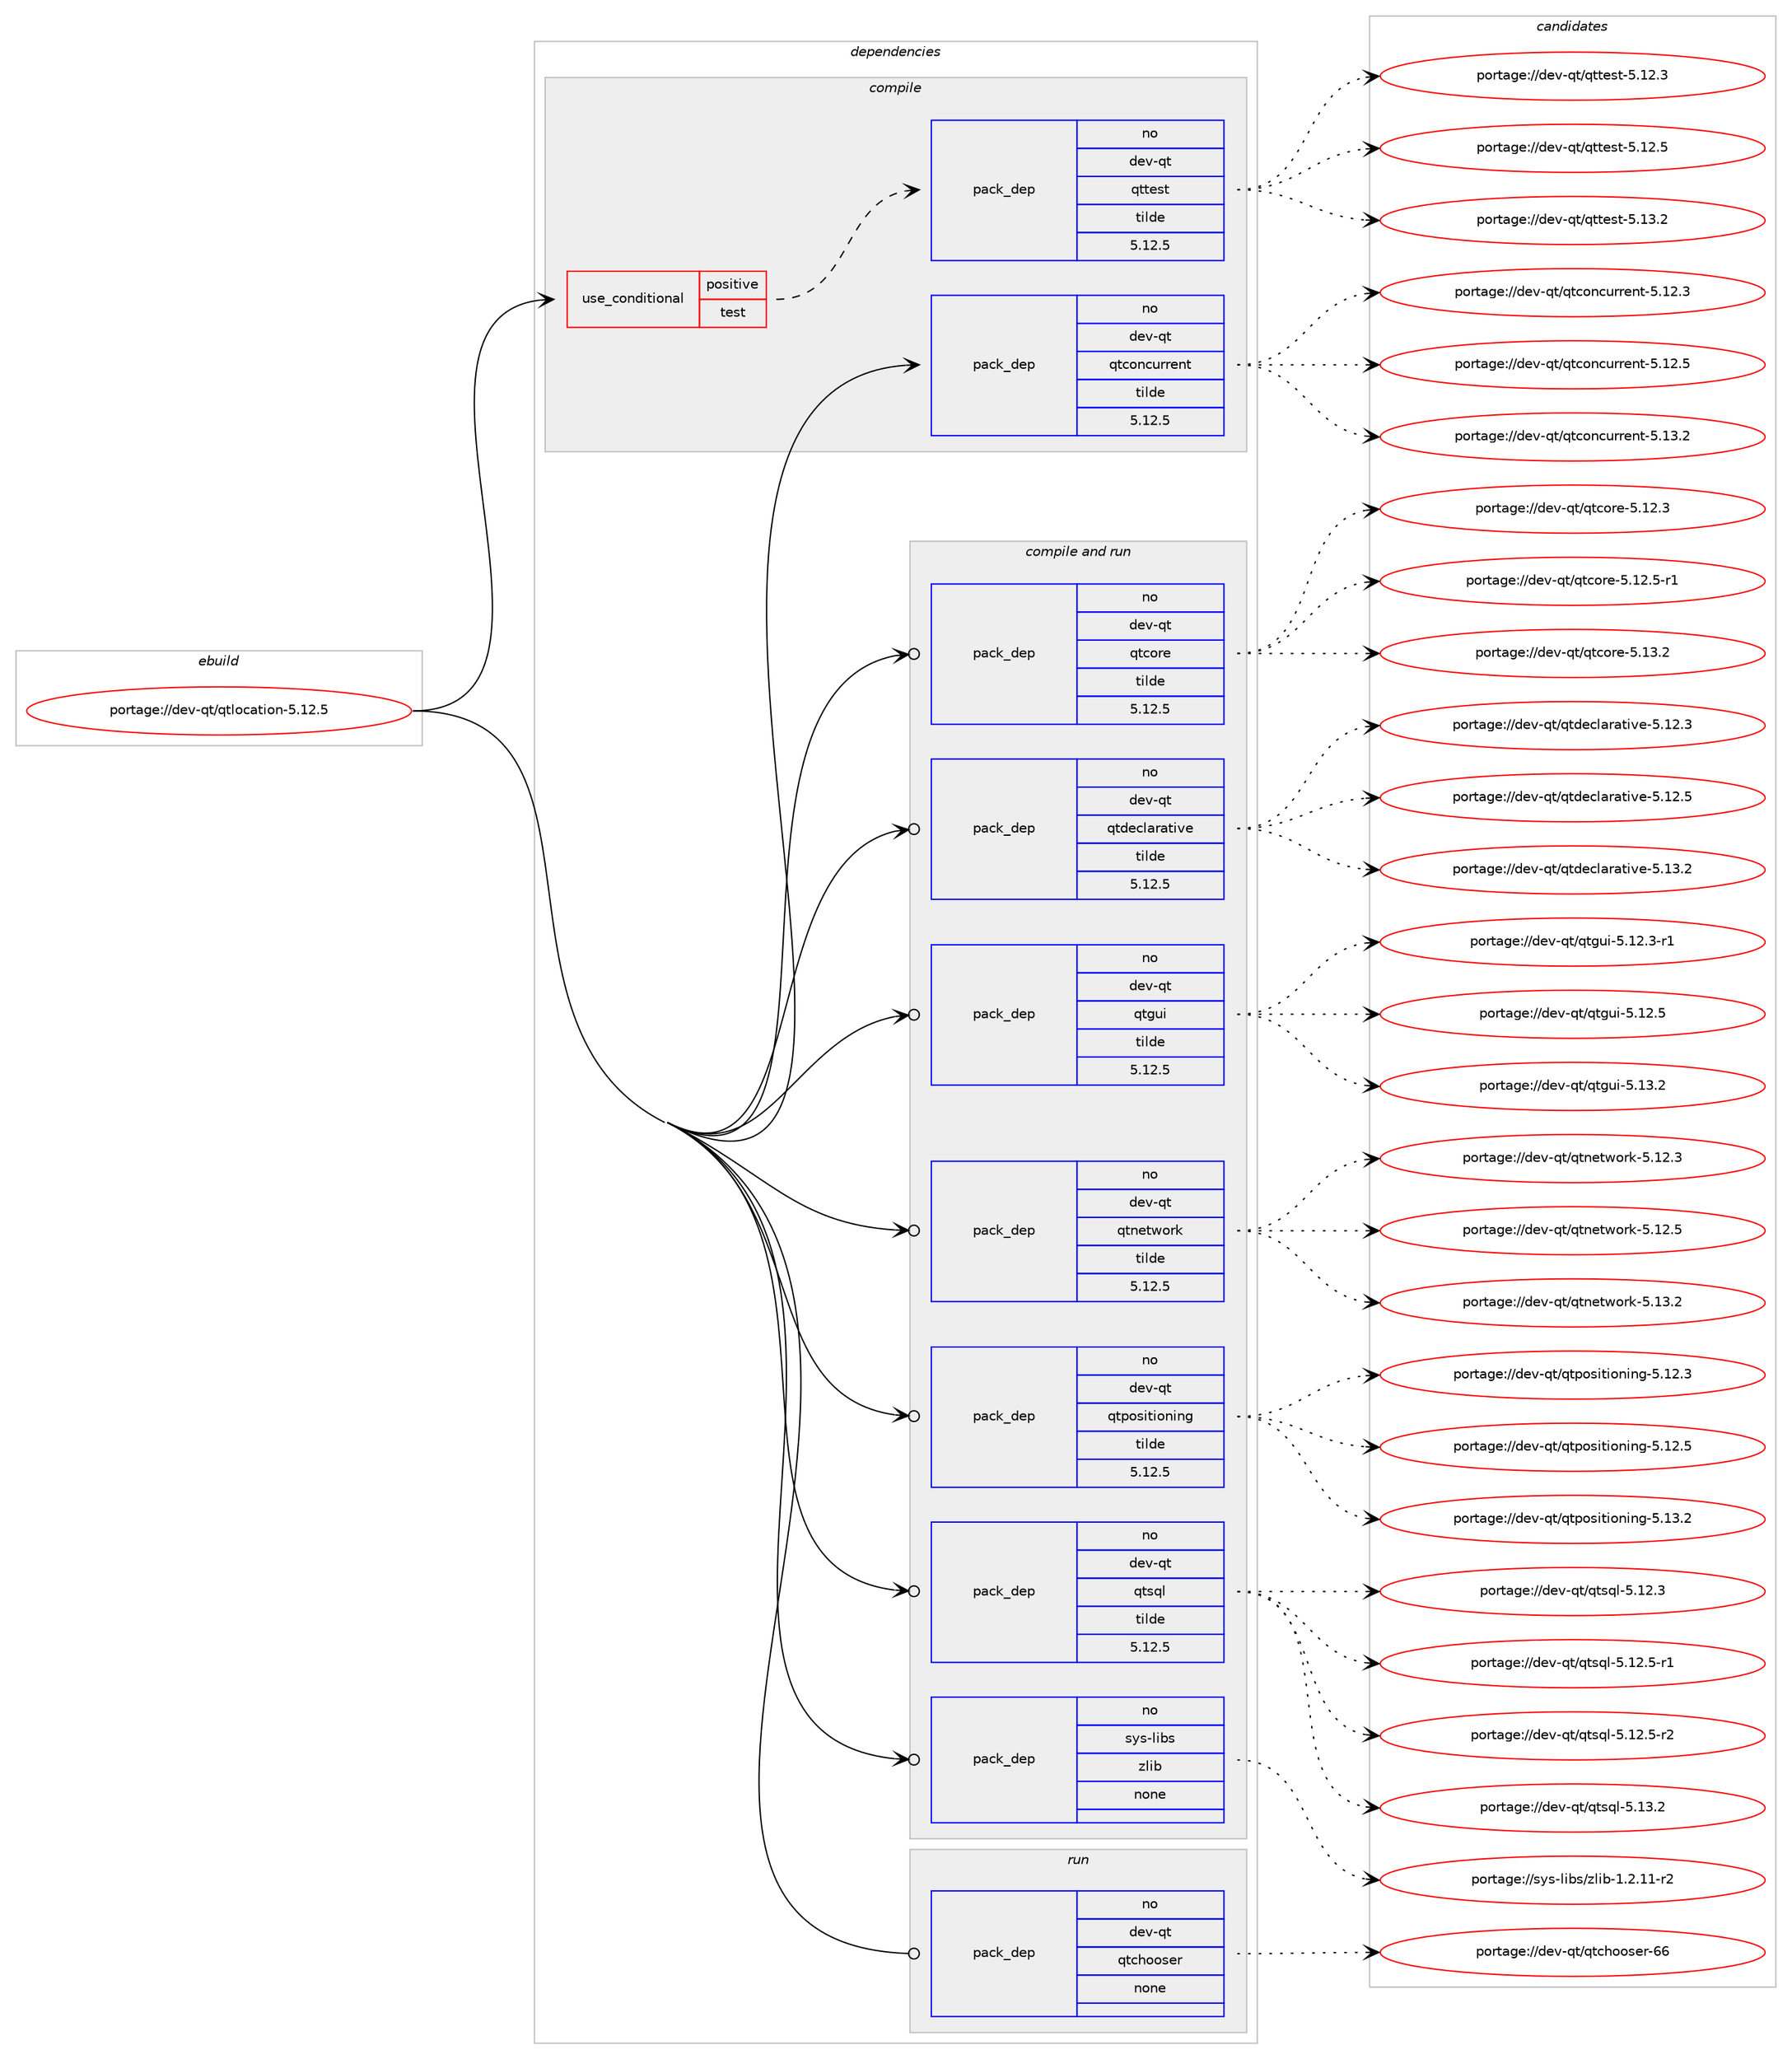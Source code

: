 digraph prolog {

# *************
# Graph options
# *************

newrank=true;
concentrate=true;
compound=true;
graph [rankdir=LR,fontname=Helvetica,fontsize=10,ranksep=1.5];#, ranksep=2.5, nodesep=0.2];
edge  [arrowhead=vee];
node  [fontname=Helvetica,fontsize=10];

# **********
# The ebuild
# **********

subgraph cluster_leftcol {
color=gray;
rank=same;
label=<<i>ebuild</i>>;
id [label="portage://dev-qt/qtlocation-5.12.5", color=red, width=4, href="../dev-qt/qtlocation-5.12.5.svg"];
}

# ****************
# The dependencies
# ****************

subgraph cluster_midcol {
color=gray;
label=<<i>dependencies</i>>;
subgraph cluster_compile {
fillcolor="#eeeeee";
style=filled;
label=<<i>compile</i>>;
subgraph cond41604 {
dependency181592 [label=<<TABLE BORDER="0" CELLBORDER="1" CELLSPACING="0" CELLPADDING="4"><TR><TD ROWSPAN="3" CELLPADDING="10">use_conditional</TD></TR><TR><TD>positive</TD></TR><TR><TD>test</TD></TR></TABLE>>, shape=none, color=red];
subgraph pack136573 {
dependency181593 [label=<<TABLE BORDER="0" CELLBORDER="1" CELLSPACING="0" CELLPADDING="4" WIDTH="220"><TR><TD ROWSPAN="6" CELLPADDING="30">pack_dep</TD></TR><TR><TD WIDTH="110">no</TD></TR><TR><TD>dev-qt</TD></TR><TR><TD>qttest</TD></TR><TR><TD>tilde</TD></TR><TR><TD>5.12.5</TD></TR></TABLE>>, shape=none, color=blue];
}
dependency181592:e -> dependency181593:w [weight=20,style="dashed",arrowhead="vee"];
}
id:e -> dependency181592:w [weight=20,style="solid",arrowhead="vee"];
subgraph pack136574 {
dependency181594 [label=<<TABLE BORDER="0" CELLBORDER="1" CELLSPACING="0" CELLPADDING="4" WIDTH="220"><TR><TD ROWSPAN="6" CELLPADDING="30">pack_dep</TD></TR><TR><TD WIDTH="110">no</TD></TR><TR><TD>dev-qt</TD></TR><TR><TD>qtconcurrent</TD></TR><TR><TD>tilde</TD></TR><TR><TD>5.12.5</TD></TR></TABLE>>, shape=none, color=blue];
}
id:e -> dependency181594:w [weight=20,style="solid",arrowhead="vee"];
}
subgraph cluster_compileandrun {
fillcolor="#eeeeee";
style=filled;
label=<<i>compile and run</i>>;
subgraph pack136575 {
dependency181595 [label=<<TABLE BORDER="0" CELLBORDER="1" CELLSPACING="0" CELLPADDING="4" WIDTH="220"><TR><TD ROWSPAN="6" CELLPADDING="30">pack_dep</TD></TR><TR><TD WIDTH="110">no</TD></TR><TR><TD>dev-qt</TD></TR><TR><TD>qtcore</TD></TR><TR><TD>tilde</TD></TR><TR><TD>5.12.5</TD></TR></TABLE>>, shape=none, color=blue];
}
id:e -> dependency181595:w [weight=20,style="solid",arrowhead="odotvee"];
subgraph pack136576 {
dependency181596 [label=<<TABLE BORDER="0" CELLBORDER="1" CELLSPACING="0" CELLPADDING="4" WIDTH="220"><TR><TD ROWSPAN="6" CELLPADDING="30">pack_dep</TD></TR><TR><TD WIDTH="110">no</TD></TR><TR><TD>dev-qt</TD></TR><TR><TD>qtdeclarative</TD></TR><TR><TD>tilde</TD></TR><TR><TD>5.12.5</TD></TR></TABLE>>, shape=none, color=blue];
}
id:e -> dependency181596:w [weight=20,style="solid",arrowhead="odotvee"];
subgraph pack136577 {
dependency181597 [label=<<TABLE BORDER="0" CELLBORDER="1" CELLSPACING="0" CELLPADDING="4" WIDTH="220"><TR><TD ROWSPAN="6" CELLPADDING="30">pack_dep</TD></TR><TR><TD WIDTH="110">no</TD></TR><TR><TD>dev-qt</TD></TR><TR><TD>qtgui</TD></TR><TR><TD>tilde</TD></TR><TR><TD>5.12.5</TD></TR></TABLE>>, shape=none, color=blue];
}
id:e -> dependency181597:w [weight=20,style="solid",arrowhead="odotvee"];
subgraph pack136578 {
dependency181598 [label=<<TABLE BORDER="0" CELLBORDER="1" CELLSPACING="0" CELLPADDING="4" WIDTH="220"><TR><TD ROWSPAN="6" CELLPADDING="30">pack_dep</TD></TR><TR><TD WIDTH="110">no</TD></TR><TR><TD>dev-qt</TD></TR><TR><TD>qtnetwork</TD></TR><TR><TD>tilde</TD></TR><TR><TD>5.12.5</TD></TR></TABLE>>, shape=none, color=blue];
}
id:e -> dependency181598:w [weight=20,style="solid",arrowhead="odotvee"];
subgraph pack136579 {
dependency181599 [label=<<TABLE BORDER="0" CELLBORDER="1" CELLSPACING="0" CELLPADDING="4" WIDTH="220"><TR><TD ROWSPAN="6" CELLPADDING="30">pack_dep</TD></TR><TR><TD WIDTH="110">no</TD></TR><TR><TD>dev-qt</TD></TR><TR><TD>qtpositioning</TD></TR><TR><TD>tilde</TD></TR><TR><TD>5.12.5</TD></TR></TABLE>>, shape=none, color=blue];
}
id:e -> dependency181599:w [weight=20,style="solid",arrowhead="odotvee"];
subgraph pack136580 {
dependency181600 [label=<<TABLE BORDER="0" CELLBORDER="1" CELLSPACING="0" CELLPADDING="4" WIDTH="220"><TR><TD ROWSPAN="6" CELLPADDING="30">pack_dep</TD></TR><TR><TD WIDTH="110">no</TD></TR><TR><TD>dev-qt</TD></TR><TR><TD>qtsql</TD></TR><TR><TD>tilde</TD></TR><TR><TD>5.12.5</TD></TR></TABLE>>, shape=none, color=blue];
}
id:e -> dependency181600:w [weight=20,style="solid",arrowhead="odotvee"];
subgraph pack136581 {
dependency181601 [label=<<TABLE BORDER="0" CELLBORDER="1" CELLSPACING="0" CELLPADDING="4" WIDTH="220"><TR><TD ROWSPAN="6" CELLPADDING="30">pack_dep</TD></TR><TR><TD WIDTH="110">no</TD></TR><TR><TD>sys-libs</TD></TR><TR><TD>zlib</TD></TR><TR><TD>none</TD></TR><TR><TD></TD></TR></TABLE>>, shape=none, color=blue];
}
id:e -> dependency181601:w [weight=20,style="solid",arrowhead="odotvee"];
}
subgraph cluster_run {
fillcolor="#eeeeee";
style=filled;
label=<<i>run</i>>;
subgraph pack136582 {
dependency181602 [label=<<TABLE BORDER="0" CELLBORDER="1" CELLSPACING="0" CELLPADDING="4" WIDTH="220"><TR><TD ROWSPAN="6" CELLPADDING="30">pack_dep</TD></TR><TR><TD WIDTH="110">no</TD></TR><TR><TD>dev-qt</TD></TR><TR><TD>qtchooser</TD></TR><TR><TD>none</TD></TR><TR><TD></TD></TR></TABLE>>, shape=none, color=blue];
}
id:e -> dependency181602:w [weight=20,style="solid",arrowhead="odot"];
}
}

# **************
# The candidates
# **************

subgraph cluster_choices {
rank=same;
color=gray;
label=<<i>candidates</i>>;

subgraph choice136573 {
color=black;
nodesep=1;
choiceportage100101118451131164711311611610111511645534649504651 [label="portage://dev-qt/qttest-5.12.3", color=red, width=4,href="../dev-qt/qttest-5.12.3.svg"];
choiceportage100101118451131164711311611610111511645534649504653 [label="portage://dev-qt/qttest-5.12.5", color=red, width=4,href="../dev-qt/qttest-5.12.5.svg"];
choiceportage100101118451131164711311611610111511645534649514650 [label="portage://dev-qt/qttest-5.13.2", color=red, width=4,href="../dev-qt/qttest-5.13.2.svg"];
dependency181593:e -> choiceportage100101118451131164711311611610111511645534649504651:w [style=dotted,weight="100"];
dependency181593:e -> choiceportage100101118451131164711311611610111511645534649504653:w [style=dotted,weight="100"];
dependency181593:e -> choiceportage100101118451131164711311611610111511645534649514650:w [style=dotted,weight="100"];
}
subgraph choice136574 {
color=black;
nodesep=1;
choiceportage1001011184511311647113116991111109911711411410111011645534649504651 [label="portage://dev-qt/qtconcurrent-5.12.3", color=red, width=4,href="../dev-qt/qtconcurrent-5.12.3.svg"];
choiceportage1001011184511311647113116991111109911711411410111011645534649504653 [label="portage://dev-qt/qtconcurrent-5.12.5", color=red, width=4,href="../dev-qt/qtconcurrent-5.12.5.svg"];
choiceportage1001011184511311647113116991111109911711411410111011645534649514650 [label="portage://dev-qt/qtconcurrent-5.13.2", color=red, width=4,href="../dev-qt/qtconcurrent-5.13.2.svg"];
dependency181594:e -> choiceportage1001011184511311647113116991111109911711411410111011645534649504651:w [style=dotted,weight="100"];
dependency181594:e -> choiceportage1001011184511311647113116991111109911711411410111011645534649504653:w [style=dotted,weight="100"];
dependency181594:e -> choiceportage1001011184511311647113116991111109911711411410111011645534649514650:w [style=dotted,weight="100"];
}
subgraph choice136575 {
color=black;
nodesep=1;
choiceportage10010111845113116471131169911111410145534649504651 [label="portage://dev-qt/qtcore-5.12.3", color=red, width=4,href="../dev-qt/qtcore-5.12.3.svg"];
choiceportage100101118451131164711311699111114101455346495046534511449 [label="portage://dev-qt/qtcore-5.12.5-r1", color=red, width=4,href="../dev-qt/qtcore-5.12.5-r1.svg"];
choiceportage10010111845113116471131169911111410145534649514650 [label="portage://dev-qt/qtcore-5.13.2", color=red, width=4,href="../dev-qt/qtcore-5.13.2.svg"];
dependency181595:e -> choiceportage10010111845113116471131169911111410145534649504651:w [style=dotted,weight="100"];
dependency181595:e -> choiceportage100101118451131164711311699111114101455346495046534511449:w [style=dotted,weight="100"];
dependency181595:e -> choiceportage10010111845113116471131169911111410145534649514650:w [style=dotted,weight="100"];
}
subgraph choice136576 {
color=black;
nodesep=1;
choiceportage100101118451131164711311610010199108971149711610511810145534649504651 [label="portage://dev-qt/qtdeclarative-5.12.3", color=red, width=4,href="../dev-qt/qtdeclarative-5.12.3.svg"];
choiceportage100101118451131164711311610010199108971149711610511810145534649504653 [label="portage://dev-qt/qtdeclarative-5.12.5", color=red, width=4,href="../dev-qt/qtdeclarative-5.12.5.svg"];
choiceportage100101118451131164711311610010199108971149711610511810145534649514650 [label="portage://dev-qt/qtdeclarative-5.13.2", color=red, width=4,href="../dev-qt/qtdeclarative-5.13.2.svg"];
dependency181596:e -> choiceportage100101118451131164711311610010199108971149711610511810145534649504651:w [style=dotted,weight="100"];
dependency181596:e -> choiceportage100101118451131164711311610010199108971149711610511810145534649504653:w [style=dotted,weight="100"];
dependency181596:e -> choiceportage100101118451131164711311610010199108971149711610511810145534649514650:w [style=dotted,weight="100"];
}
subgraph choice136577 {
color=black;
nodesep=1;
choiceportage1001011184511311647113116103117105455346495046514511449 [label="portage://dev-qt/qtgui-5.12.3-r1", color=red, width=4,href="../dev-qt/qtgui-5.12.3-r1.svg"];
choiceportage100101118451131164711311610311710545534649504653 [label="portage://dev-qt/qtgui-5.12.5", color=red, width=4,href="../dev-qt/qtgui-5.12.5.svg"];
choiceportage100101118451131164711311610311710545534649514650 [label="portage://dev-qt/qtgui-5.13.2", color=red, width=4,href="../dev-qt/qtgui-5.13.2.svg"];
dependency181597:e -> choiceportage1001011184511311647113116103117105455346495046514511449:w [style=dotted,weight="100"];
dependency181597:e -> choiceportage100101118451131164711311610311710545534649504653:w [style=dotted,weight="100"];
dependency181597:e -> choiceportage100101118451131164711311610311710545534649514650:w [style=dotted,weight="100"];
}
subgraph choice136578 {
color=black;
nodesep=1;
choiceportage100101118451131164711311611010111611911111410745534649504651 [label="portage://dev-qt/qtnetwork-5.12.3", color=red, width=4,href="../dev-qt/qtnetwork-5.12.3.svg"];
choiceportage100101118451131164711311611010111611911111410745534649504653 [label="portage://dev-qt/qtnetwork-5.12.5", color=red, width=4,href="../dev-qt/qtnetwork-5.12.5.svg"];
choiceportage100101118451131164711311611010111611911111410745534649514650 [label="portage://dev-qt/qtnetwork-5.13.2", color=red, width=4,href="../dev-qt/qtnetwork-5.13.2.svg"];
dependency181598:e -> choiceportage100101118451131164711311611010111611911111410745534649504651:w [style=dotted,weight="100"];
dependency181598:e -> choiceportage100101118451131164711311611010111611911111410745534649504653:w [style=dotted,weight="100"];
dependency181598:e -> choiceportage100101118451131164711311611010111611911111410745534649514650:w [style=dotted,weight="100"];
}
subgraph choice136579 {
color=black;
nodesep=1;
choiceportage100101118451131164711311611211111510511610511111010511010345534649504651 [label="portage://dev-qt/qtpositioning-5.12.3", color=red, width=4,href="../dev-qt/qtpositioning-5.12.3.svg"];
choiceportage100101118451131164711311611211111510511610511111010511010345534649504653 [label="portage://dev-qt/qtpositioning-5.12.5", color=red, width=4,href="../dev-qt/qtpositioning-5.12.5.svg"];
choiceportage100101118451131164711311611211111510511610511111010511010345534649514650 [label="portage://dev-qt/qtpositioning-5.13.2", color=red, width=4,href="../dev-qt/qtpositioning-5.13.2.svg"];
dependency181599:e -> choiceportage100101118451131164711311611211111510511610511111010511010345534649504651:w [style=dotted,weight="100"];
dependency181599:e -> choiceportage100101118451131164711311611211111510511610511111010511010345534649504653:w [style=dotted,weight="100"];
dependency181599:e -> choiceportage100101118451131164711311611211111510511610511111010511010345534649514650:w [style=dotted,weight="100"];
}
subgraph choice136580 {
color=black;
nodesep=1;
choiceportage100101118451131164711311611511310845534649504651 [label="portage://dev-qt/qtsql-5.12.3", color=red, width=4,href="../dev-qt/qtsql-5.12.3.svg"];
choiceportage1001011184511311647113116115113108455346495046534511449 [label="portage://dev-qt/qtsql-5.12.5-r1", color=red, width=4,href="../dev-qt/qtsql-5.12.5-r1.svg"];
choiceportage1001011184511311647113116115113108455346495046534511450 [label="portage://dev-qt/qtsql-5.12.5-r2", color=red, width=4,href="../dev-qt/qtsql-5.12.5-r2.svg"];
choiceportage100101118451131164711311611511310845534649514650 [label="portage://dev-qt/qtsql-5.13.2", color=red, width=4,href="../dev-qt/qtsql-5.13.2.svg"];
dependency181600:e -> choiceportage100101118451131164711311611511310845534649504651:w [style=dotted,weight="100"];
dependency181600:e -> choiceportage1001011184511311647113116115113108455346495046534511449:w [style=dotted,weight="100"];
dependency181600:e -> choiceportage1001011184511311647113116115113108455346495046534511450:w [style=dotted,weight="100"];
dependency181600:e -> choiceportage100101118451131164711311611511310845534649514650:w [style=dotted,weight="100"];
}
subgraph choice136581 {
color=black;
nodesep=1;
choiceportage11512111545108105981154712210810598454946504649494511450 [label="portage://sys-libs/zlib-1.2.11-r2", color=red, width=4,href="../sys-libs/zlib-1.2.11-r2.svg"];
dependency181601:e -> choiceportage11512111545108105981154712210810598454946504649494511450:w [style=dotted,weight="100"];
}
subgraph choice136582 {
color=black;
nodesep=1;
choiceportage100101118451131164711311699104111111115101114455454 [label="portage://dev-qt/qtchooser-66", color=red, width=4,href="../dev-qt/qtchooser-66.svg"];
dependency181602:e -> choiceportage100101118451131164711311699104111111115101114455454:w [style=dotted,weight="100"];
}
}

}
